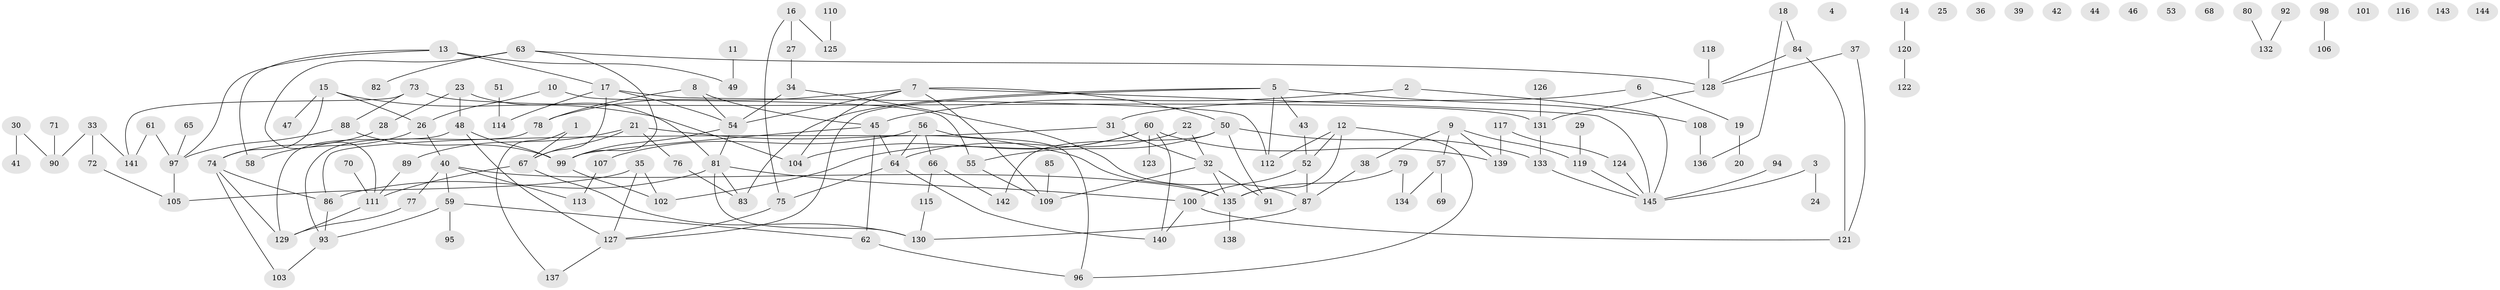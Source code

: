// Generated by graph-tools (version 1.1) at 2025/12/03/09/25 04:12:58]
// undirected, 145 vertices, 186 edges
graph export_dot {
graph [start="1"]
  node [color=gray90,style=filled];
  1;
  2;
  3;
  4;
  5;
  6;
  7;
  8;
  9;
  10;
  11;
  12;
  13;
  14;
  15;
  16;
  17;
  18;
  19;
  20;
  21;
  22;
  23;
  24;
  25;
  26;
  27;
  28;
  29;
  30;
  31;
  32;
  33;
  34;
  35;
  36;
  37;
  38;
  39;
  40;
  41;
  42;
  43;
  44;
  45;
  46;
  47;
  48;
  49;
  50;
  51;
  52;
  53;
  54;
  55;
  56;
  57;
  58;
  59;
  60;
  61;
  62;
  63;
  64;
  65;
  66;
  67;
  68;
  69;
  70;
  71;
  72;
  73;
  74;
  75;
  76;
  77;
  78;
  79;
  80;
  81;
  82;
  83;
  84;
  85;
  86;
  87;
  88;
  89;
  90;
  91;
  92;
  93;
  94;
  95;
  96;
  97;
  98;
  99;
  100;
  101;
  102;
  103;
  104;
  105;
  106;
  107;
  108;
  109;
  110;
  111;
  112;
  113;
  114;
  115;
  116;
  117;
  118;
  119;
  120;
  121;
  122;
  123;
  124;
  125;
  126;
  127;
  128;
  129;
  130;
  131;
  132;
  133;
  134;
  135;
  136;
  137;
  138;
  139;
  140;
  141;
  142;
  143;
  144;
  145;
  1 -- 67;
  1 -- 137;
  2 -- 45;
  2 -- 145;
  3 -- 24;
  3 -- 145;
  5 -- 43;
  5 -- 83;
  5 -- 108;
  5 -- 112;
  5 -- 127;
  6 -- 19;
  6 -- 31;
  7 -- 50;
  7 -- 54;
  7 -- 78;
  7 -- 104;
  7 -- 109;
  7 -- 145;
  8 -- 45;
  8 -- 54;
  8 -- 78;
  9 -- 38;
  9 -- 57;
  9 -- 119;
  9 -- 139;
  10 -- 26;
  10 -- 55;
  11 -- 49;
  12 -- 52;
  12 -- 96;
  12 -- 112;
  12 -- 135;
  13 -- 17;
  13 -- 49;
  13 -- 58;
  13 -- 97;
  14 -- 120;
  15 -- 26;
  15 -- 47;
  15 -- 74;
  15 -- 104;
  16 -- 27;
  16 -- 75;
  16 -- 125;
  17 -- 54;
  17 -- 67;
  17 -- 112;
  17 -- 114;
  18 -- 84;
  18 -- 136;
  19 -- 20;
  21 -- 67;
  21 -- 76;
  21 -- 89;
  21 -- 135;
  22 -- 32;
  22 -- 64;
  23 -- 28;
  23 -- 48;
  23 -- 81;
  26 -- 40;
  26 -- 58;
  27 -- 34;
  28 -- 74;
  29 -- 119;
  30 -- 41;
  30 -- 90;
  31 -- 32;
  31 -- 86;
  32 -- 91;
  32 -- 109;
  32 -- 135;
  33 -- 72;
  33 -- 90;
  33 -- 141;
  34 -- 54;
  34 -- 87;
  35 -- 102;
  35 -- 105;
  35 -- 127;
  37 -- 121;
  37 -- 128;
  38 -- 87;
  40 -- 59;
  40 -- 77;
  40 -- 113;
  40 -- 135;
  43 -- 52;
  45 -- 62;
  45 -- 64;
  45 -- 99;
  48 -- 99;
  48 -- 127;
  48 -- 129;
  50 -- 55;
  50 -- 91;
  50 -- 133;
  50 -- 142;
  51 -- 114;
  52 -- 87;
  52 -- 100;
  54 -- 81;
  54 -- 99;
  55 -- 109;
  56 -- 64;
  56 -- 66;
  56 -- 96;
  56 -- 107;
  57 -- 69;
  57 -- 134;
  59 -- 62;
  59 -- 93;
  59 -- 95;
  60 -- 102;
  60 -- 104;
  60 -- 123;
  60 -- 139;
  60 -- 140;
  61 -- 97;
  61 -- 141;
  62 -- 96;
  63 -- 82;
  63 -- 99;
  63 -- 111;
  63 -- 128;
  64 -- 75;
  64 -- 140;
  65 -- 97;
  66 -- 115;
  66 -- 142;
  67 -- 111;
  67 -- 130;
  70 -- 111;
  71 -- 90;
  72 -- 105;
  73 -- 88;
  73 -- 131;
  73 -- 141;
  74 -- 86;
  74 -- 103;
  74 -- 129;
  75 -- 127;
  76 -- 83;
  77 -- 129;
  78 -- 93;
  79 -- 134;
  79 -- 135;
  80 -- 132;
  81 -- 83;
  81 -- 86;
  81 -- 100;
  81 -- 130;
  84 -- 121;
  84 -- 128;
  85 -- 109;
  86 -- 93;
  87 -- 130;
  88 -- 97;
  88 -- 99;
  89 -- 111;
  92 -- 132;
  93 -- 103;
  94 -- 145;
  97 -- 105;
  98 -- 106;
  99 -- 102;
  100 -- 121;
  100 -- 140;
  107 -- 113;
  108 -- 136;
  110 -- 125;
  111 -- 129;
  115 -- 130;
  117 -- 124;
  117 -- 139;
  118 -- 128;
  119 -- 145;
  120 -- 122;
  124 -- 145;
  126 -- 131;
  127 -- 137;
  128 -- 131;
  131 -- 133;
  133 -- 145;
  135 -- 138;
}
